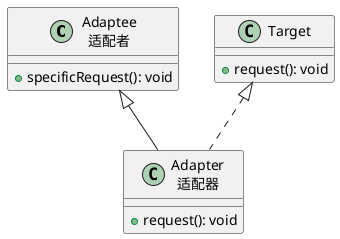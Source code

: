 @startuml

class "Adaptee\n适配者" as adaptee {
    + specificRequest(): void
}

class "Adapter\n适配器" as adapter {
    + request(): void
}

class "Target" as target {
    + request(): void
}

adaptee <|-- adapter
target <|.. adapter

@enduml